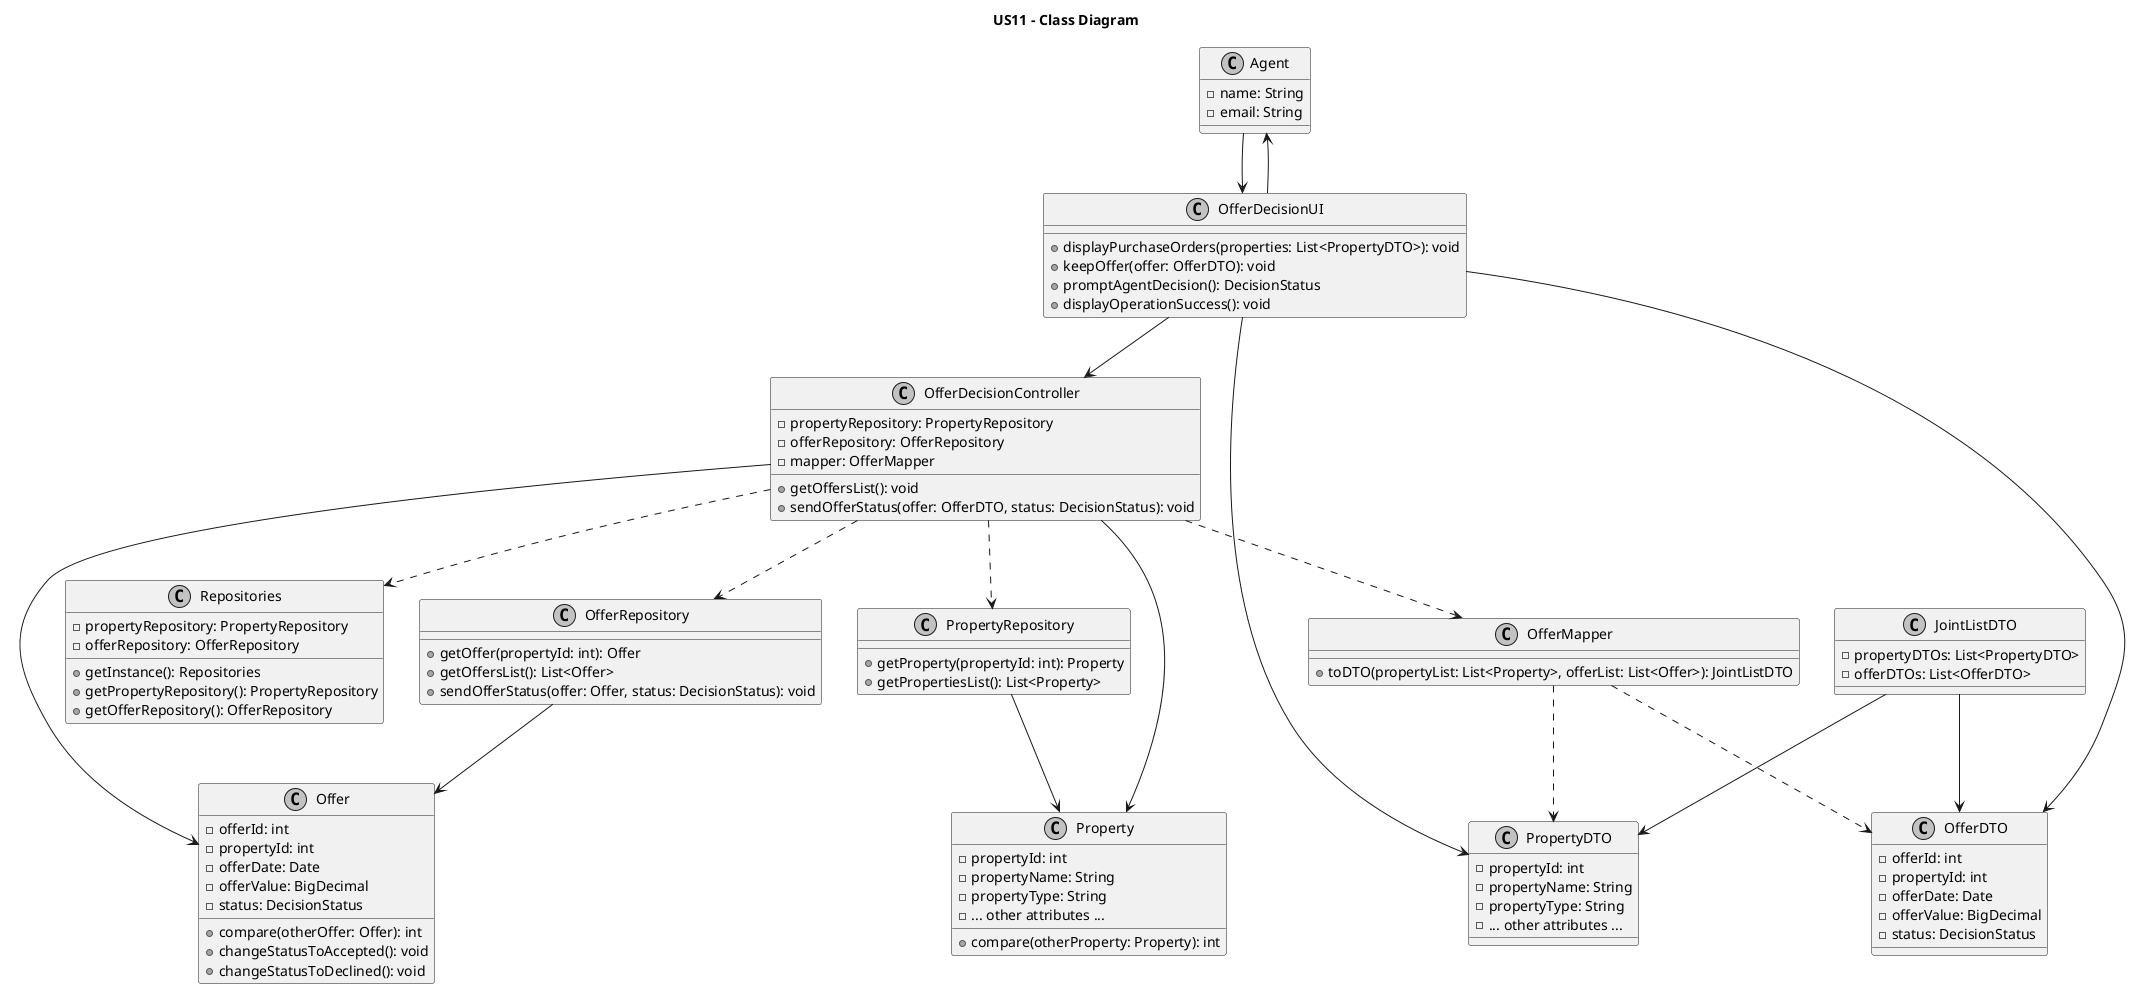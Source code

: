 @startuml

title US11 - Class Diagram

skinparam monochrome true
skinparam packageStyle rectangle
skinparam shadowing false

class Agent {
  -name: String
  -email: String
}

class OfferDecisionUI {
  +displayPurchaseOrders(properties: List<PropertyDTO>): void
  +keepOffer(offer: OfferDTO): void
  +promptAgentDecision(): DecisionStatus
  +displayOperationSuccess(): void
}

class OfferDecisionController {
  -propertyRepository: PropertyRepository
  -offerRepository: OfferRepository
  -mapper: OfferMapper
  +getOffersList(): void
  +sendOfferStatus(offer: OfferDTO, status: DecisionStatus): void
}

class Repositories {
  -propertyRepository: PropertyRepository
  -offerRepository: OfferRepository
  +getInstance(): Repositories
  +getPropertyRepository(): PropertyRepository
  +getOfferRepository(): OfferRepository
}

class Property {
  -propertyId: int
  -propertyName: String
  -propertyType: String
  -... other attributes ...
  +compare(otherProperty: Property): int
}

class PropertyRepository {
  +getProperty(propertyId: int): Property
  +getPropertiesList(): List<Property>
}

class Offer {
  -offerId: int
  -propertyId: int
  -offerDate: Date
  -offerValue: BigDecimal
  -status: DecisionStatus
  +compare(otherOffer: Offer): int
  +changeStatusToAccepted(): void
  +changeStatusToDeclined(): void
}

class OfferRepository {
  +getOffer(propertyId: int): Offer
  +getOffersList(): List<Offer>
  +sendOfferStatus(offer: Offer, status: DecisionStatus): void
}

class OfferMapper {
  +toDTO(propertyList: List<Property>, offerList: List<Offer>): JointListDTO
}

class PropertyDTO {
  -propertyId: int
  -propertyName: String
  -propertyType: String
  -... other attributes ...
}

class OfferDTO {
  -offerId: int
  -propertyId: int
  -offerDate: Date
  -offerValue: BigDecimal
  -status: DecisionStatus
}

class JointListDTO {
  -propertyDTOs: List<PropertyDTO>
  -offerDTOs: List<OfferDTO>
}


Agent --> OfferDecisionUI
OfferDecisionUI --> OfferDecisionController
OfferDecisionController ..> Repositories
OfferDecisionController --> Property
OfferDecisionController --> Offer
OfferDecisionController ..> OfferMapper
OfferDecisionController ..> PropertyRepository
OfferDecisionController ..> OfferRepository
OfferMapper ..> PropertyDTO
OfferMapper ..> OfferDTO
OfferDecisionUI --> Agent
OfferDecisionUI --> PropertyDTO
OfferDecisionUI --> OfferDTO
PropertyRepository --> Property
OfferRepository --> Offer
JointListDTO --> PropertyDTO
JointListDTO --> OfferDTO

@enduml
